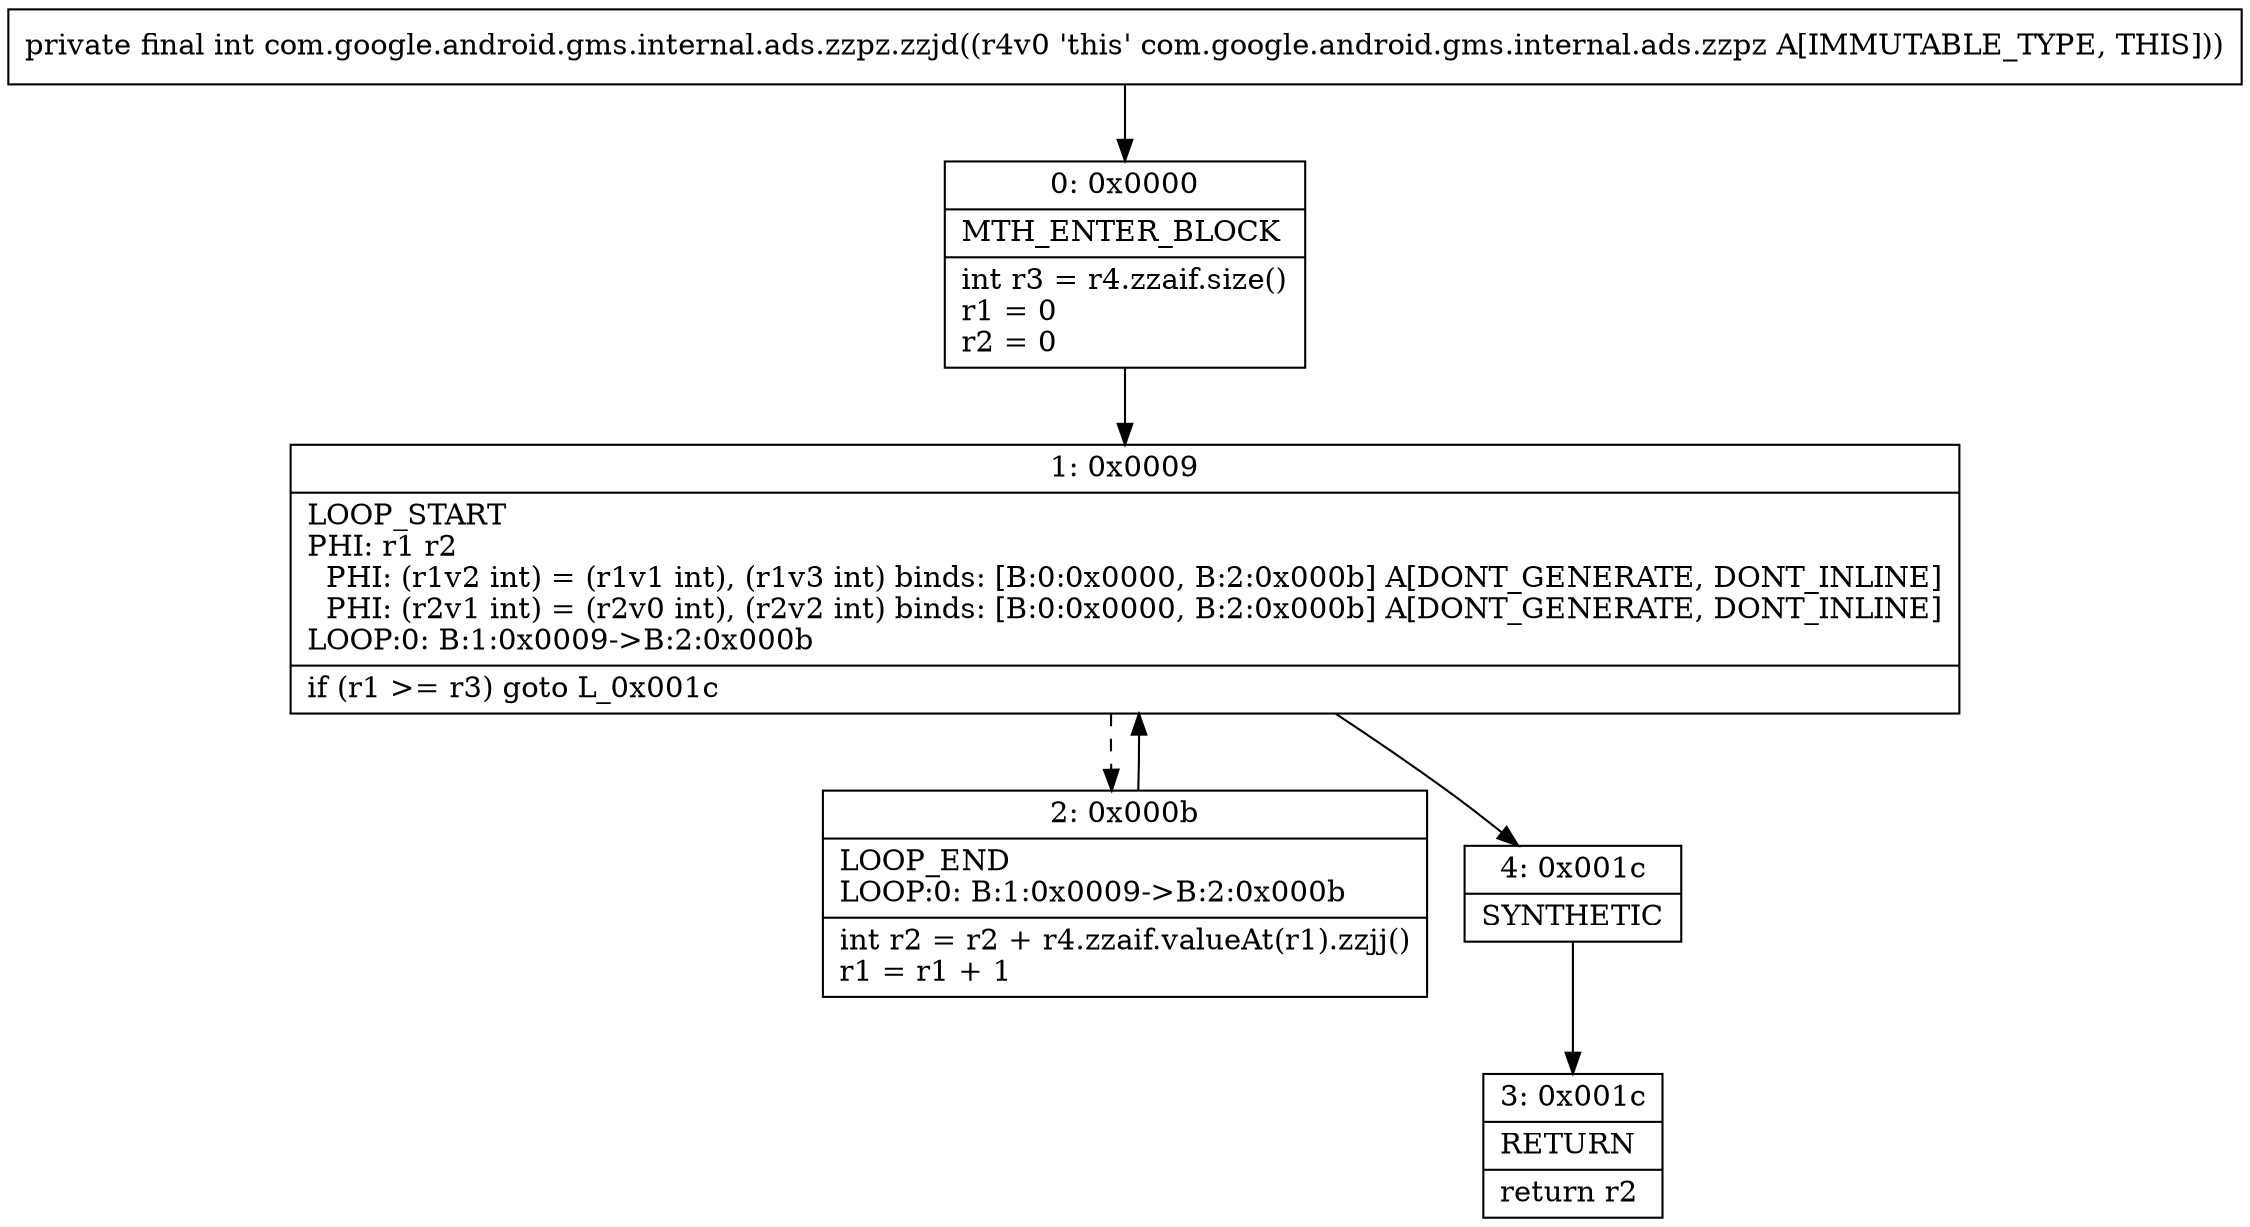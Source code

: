 digraph "CFG forcom.google.android.gms.internal.ads.zzpz.zzjd()I" {
Node_0 [shape=record,label="{0\:\ 0x0000|MTH_ENTER_BLOCK\l|int r3 = r4.zzaif.size()\lr1 = 0\lr2 = 0\l}"];
Node_1 [shape=record,label="{1\:\ 0x0009|LOOP_START\lPHI: r1 r2 \l  PHI: (r1v2 int) = (r1v1 int), (r1v3 int) binds: [B:0:0x0000, B:2:0x000b] A[DONT_GENERATE, DONT_INLINE]\l  PHI: (r2v1 int) = (r2v0 int), (r2v2 int) binds: [B:0:0x0000, B:2:0x000b] A[DONT_GENERATE, DONT_INLINE]\lLOOP:0: B:1:0x0009\-\>B:2:0x000b\l|if (r1 \>= r3) goto L_0x001c\l}"];
Node_2 [shape=record,label="{2\:\ 0x000b|LOOP_END\lLOOP:0: B:1:0x0009\-\>B:2:0x000b\l|int r2 = r2 + r4.zzaif.valueAt(r1).zzjj()\lr1 = r1 + 1\l}"];
Node_3 [shape=record,label="{3\:\ 0x001c|RETURN\l|return r2\l}"];
Node_4 [shape=record,label="{4\:\ 0x001c|SYNTHETIC\l}"];
MethodNode[shape=record,label="{private final int com.google.android.gms.internal.ads.zzpz.zzjd((r4v0 'this' com.google.android.gms.internal.ads.zzpz A[IMMUTABLE_TYPE, THIS])) }"];
MethodNode -> Node_0;
Node_0 -> Node_1;
Node_1 -> Node_2[style=dashed];
Node_1 -> Node_4;
Node_2 -> Node_1;
Node_4 -> Node_3;
}

